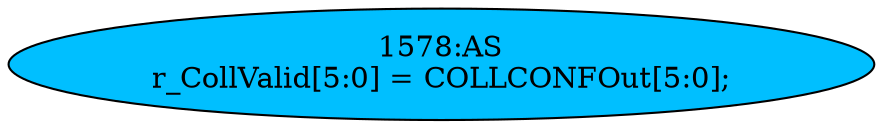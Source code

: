strict digraph "" {
	node [label="\N"];
	"1578:AS"	 [ast="<pyverilog.vparser.ast.Assign object at 0x7fbdee048c90>",
		def_var="['r_CollValid']",
		fillcolor=deepskyblue,
		label="1578:AS
r_CollValid[5:0] = COLLCONFOut[5:0];",
		statements="[]",
		style=filled,
		typ=Assign,
		use_var="['COLLCONFOut']"];
}
